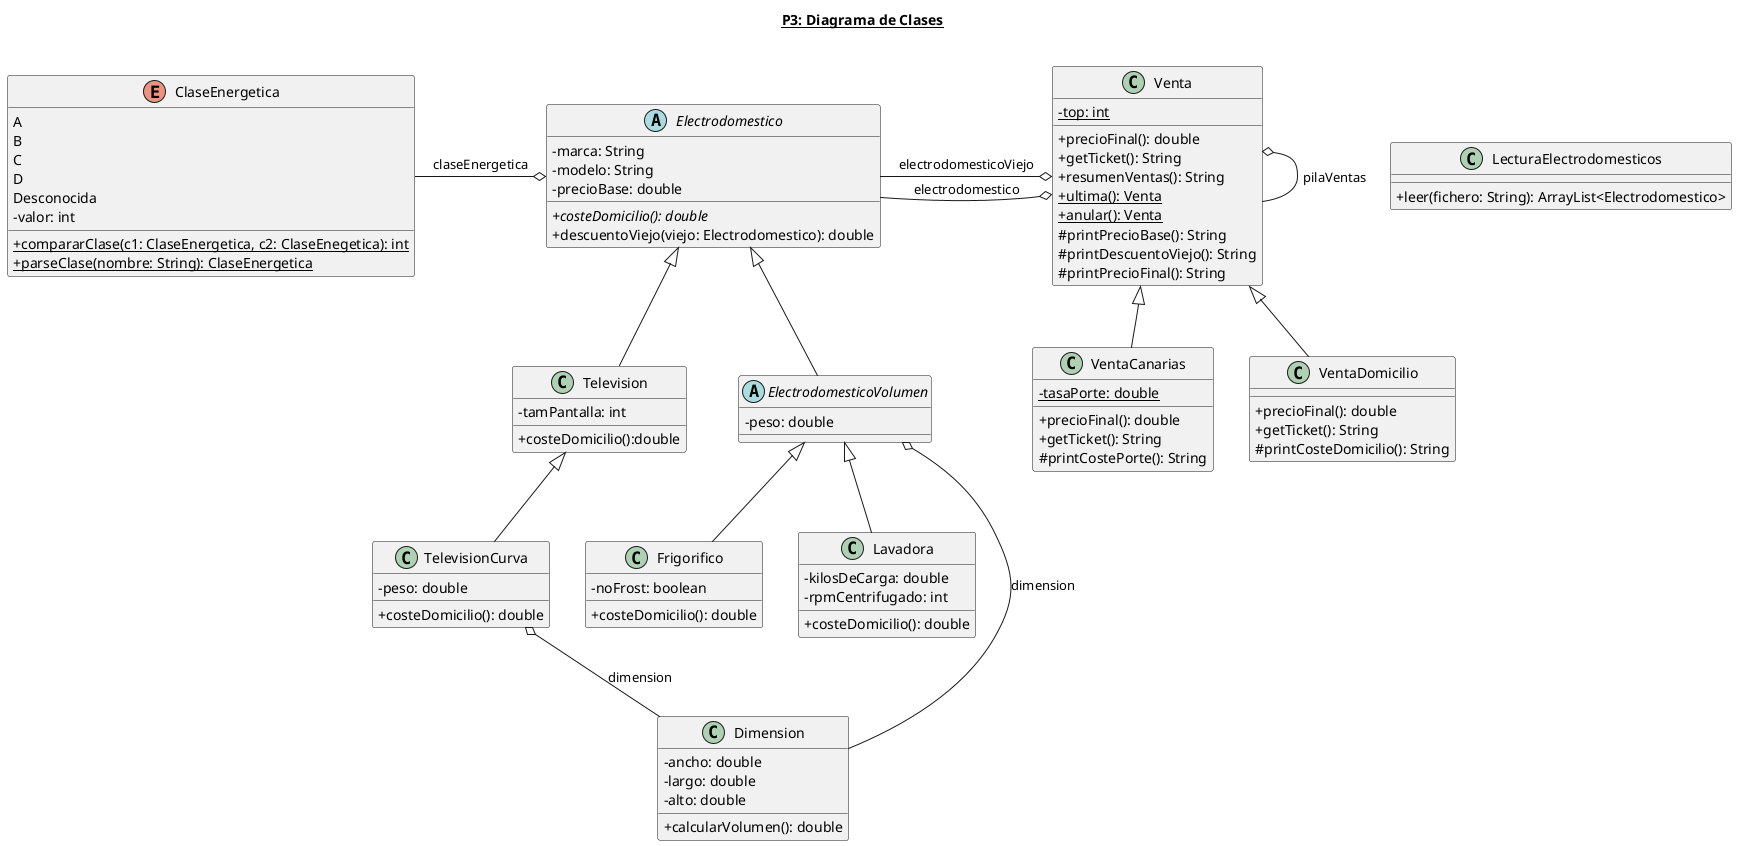 @startuml

title __P3: Diagrama de Clases__\n

    skinparam classAttributeIconSize 0
    enum ClaseEnergetica {
      A
      B
      C
      D
      Desconocida
      -valor: int
      +{static} compararClase(c1: ClaseEnergetica, c2: ClaseEnegetica): int 
      +{static} parseClase(nombre: String): ClaseEnergetica
    }

    class Dimension {
    -ancho: double
    -largo: double 
    -alto: double
    +calcularVolumen(): double
    }

    abstract class Electrodomestico {
      -marca: String
      -modelo: String
      -precioBase: double
      +{abstract} costeDomicilio(): double
      +descuentoViejo(viejo: Electrodomestico): double
    }

    abstract class ElectrodomesticoVolumen {
      -peso: double
    }

    class Frigorifico {
      -noFrost: boolean
      +costeDomicilio(): double
    }

    class Lavadora {
      -kilosDeCarga: double
      -rpmCentrifugado: int
      +costeDomicilio(): double
    }


    class LecturaElectrodomesticos {
      +leer(fichero: String): ArrayList<Electrodomestico>
    }

    class Television {
      -tamPantalla: int 
      +costeDomicilio():double
    }

    class TelevisionCurva {
      -peso: double
      +costeDomicilio(): double
    }

    class Venta {
      -{static} top: int
      +precioFinal(): double
      +getTicket(): String
      +resumenVentas(): String
      +{static} ultima(): Venta
      +{static} anular(): Venta
      #printPrecioBase(): String
      #printDescuentoViejo(): String
      #printPrecioFinal(): String
    }

    class VentaCanarias {
      -{static} tasaPorte: double
      +precioFinal(): double
      +getTicket(): String
      #printCostePorte(): String
    }

    class VentaDomicilio {
      +precioFinal(): double
      +getTicket(): String
      #printCosteDomicilio(): String
    }


  Electrodomestico o-left- ClaseEnergetica : claseEnergetica
  ElectrodomesticoVolumen -up-|> Electrodomestico
  ElectrodomesticoVolumen o-right- Dimension : dimension
  Frigorifico -up-|> ElectrodomesticoVolumen
  Lavadora -up-|> ElectrodomesticoVolumen
  Television -up-|> Electrodomestico
  TelevisionCurva -up-|> Television
  TelevisionCurva o-- Dimension : dimension
  Venta o-left- Electrodomestico : electrodomestico
  Venta o-left- Electrodomestico : electrodomesticoViejo
  VentaCanarias -up-|> Venta
  VentaDomicilio -up-|> Venta
  Venta o-- Venta: pilaVentas

@enduml
